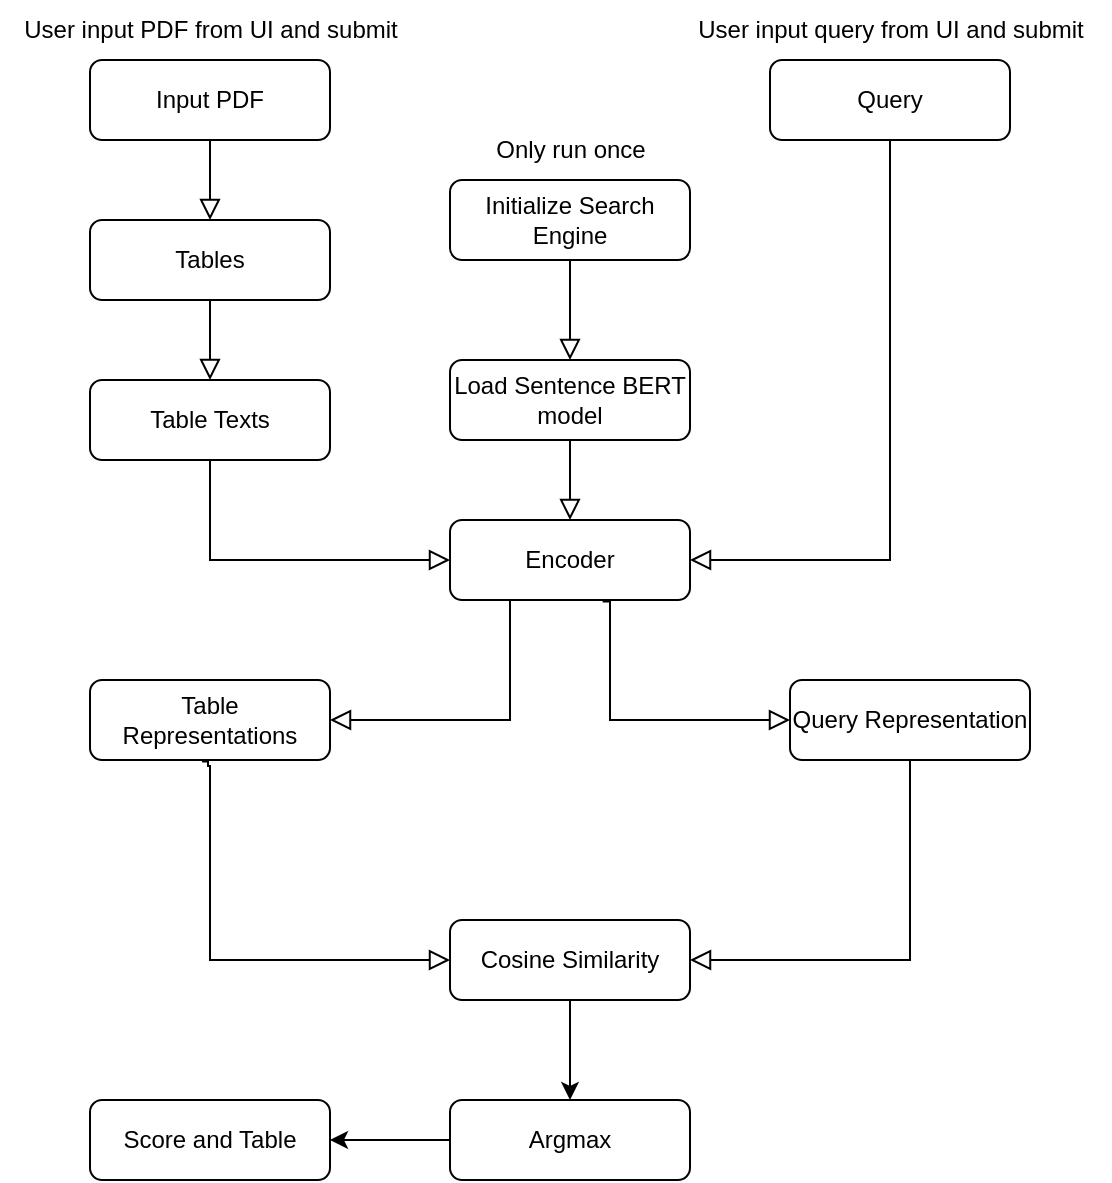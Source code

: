 <mxfile version="22.1.5" type="device">
  <diagram id="C5RBs43oDa-KdzZeNtuy" name="Page-1">
    <mxGraphModel dx="475" dy="270" grid="1" gridSize="10" guides="1" tooltips="1" connect="1" arrows="1" fold="1" page="1" pageScale="1" pageWidth="827" pageHeight="1169" math="0" shadow="0">
      <root>
        <mxCell id="WIyWlLk6GJQsqaUBKTNV-0" />
        <mxCell id="WIyWlLk6GJQsqaUBKTNV-1" parent="WIyWlLk6GJQsqaUBKTNV-0" />
        <mxCell id="WIyWlLk6GJQsqaUBKTNV-8" value="" style="rounded=0;html=1;jettySize=auto;orthogonalLoop=1;fontSize=11;endArrow=block;endFill=0;endSize=8;strokeWidth=1;shadow=0;labelBackgroundColor=none;edgeStyle=orthogonalEdgeStyle;entryX=0.5;entryY=0;entryDx=0;entryDy=0;exitX=0.5;exitY=1;exitDx=0;exitDy=0;" parent="WIyWlLk6GJQsqaUBKTNV-1" source="nzyWqqHMhiUKRiNMD0QW-1" target="nzyWqqHMhiUKRiNMD0QW-0" edge="1">
          <mxGeometry x="0.333" y="20" relative="1" as="geometry">
            <mxPoint as="offset" />
            <mxPoint x="280" y="100" as="sourcePoint" />
            <mxPoint x="290" y="400" as="targetPoint" />
            <Array as="points">
              <mxPoint x="200" y="280" />
              <mxPoint x="200" y="280" />
            </Array>
          </mxGeometry>
        </mxCell>
        <mxCell id="WIyWlLk6GJQsqaUBKTNV-11" value="Initialize Search Engine" style="rounded=1;whiteSpace=wrap;html=1;fontSize=12;glass=0;strokeWidth=1;shadow=0;" parent="WIyWlLk6GJQsqaUBKTNV-1" vertex="1">
          <mxGeometry x="320" y="260" width="120" height="40" as="geometry" />
        </mxCell>
        <mxCell id="nzyWqqHMhiUKRiNMD0QW-0" value="Tables" style="rounded=1;whiteSpace=wrap;html=1;fontSize=12;glass=0;strokeWidth=1;shadow=0;" vertex="1" parent="WIyWlLk6GJQsqaUBKTNV-1">
          <mxGeometry x="140" y="280" width="120" height="40" as="geometry" />
        </mxCell>
        <mxCell id="nzyWqqHMhiUKRiNMD0QW-1" value="Input PDF" style="rounded=1;whiteSpace=wrap;html=1;fontSize=12;glass=0;strokeWidth=1;shadow=0;" vertex="1" parent="WIyWlLk6GJQsqaUBKTNV-1">
          <mxGeometry x="140" y="200" width="120" height="40" as="geometry" />
        </mxCell>
        <mxCell id="nzyWqqHMhiUKRiNMD0QW-2" value="Table Texts" style="rounded=1;whiteSpace=wrap;html=1;fontSize=12;glass=0;strokeWidth=1;shadow=0;" vertex="1" parent="WIyWlLk6GJQsqaUBKTNV-1">
          <mxGeometry x="140" y="360" width="120" height="40" as="geometry" />
        </mxCell>
        <mxCell id="nzyWqqHMhiUKRiNMD0QW-3" value="" style="rounded=0;html=1;jettySize=auto;orthogonalLoop=1;fontSize=11;endArrow=block;endFill=0;endSize=8;strokeWidth=1;shadow=0;labelBackgroundColor=none;edgeStyle=orthogonalEdgeStyle;entryX=0.5;entryY=0;entryDx=0;entryDy=0;exitX=0.5;exitY=1;exitDx=0;exitDy=0;" edge="1" parent="WIyWlLk6GJQsqaUBKTNV-1" source="nzyWqqHMhiUKRiNMD0QW-0" target="nzyWqqHMhiUKRiNMD0QW-2">
          <mxGeometry x="0.333" y="20" relative="1" as="geometry">
            <mxPoint as="offset" />
            <mxPoint x="210" y="250" as="sourcePoint" />
            <mxPoint x="210" y="290" as="targetPoint" />
            <Array as="points">
              <mxPoint x="200" y="340" />
              <mxPoint x="200" y="340" />
            </Array>
          </mxGeometry>
        </mxCell>
        <mxCell id="nzyWqqHMhiUKRiNMD0QW-4" value="Table Representations" style="rounded=1;whiteSpace=wrap;html=1;fontSize=12;glass=0;strokeWidth=1;shadow=0;" vertex="1" parent="WIyWlLk6GJQsqaUBKTNV-1">
          <mxGeometry x="140" y="510" width="120" height="40" as="geometry" />
        </mxCell>
        <mxCell id="nzyWqqHMhiUKRiNMD0QW-5" value="Query" style="rounded=1;whiteSpace=wrap;html=1;fontSize=12;glass=0;strokeWidth=1;shadow=0;" vertex="1" parent="WIyWlLk6GJQsqaUBKTNV-1">
          <mxGeometry x="480" y="200" width="120" height="40" as="geometry" />
        </mxCell>
        <mxCell id="nzyWqqHMhiUKRiNMD0QW-6" value="Query Representation" style="rounded=1;whiteSpace=wrap;html=1;fontSize=12;glass=0;strokeWidth=1;shadow=0;" vertex="1" parent="WIyWlLk6GJQsqaUBKTNV-1">
          <mxGeometry x="490" y="510" width="120" height="40" as="geometry" />
        </mxCell>
        <mxCell id="nzyWqqHMhiUKRiNMD0QW-25" value="" style="edgeStyle=orthogonalEdgeStyle;rounded=0;orthogonalLoop=1;jettySize=auto;html=1;" edge="1" parent="WIyWlLk6GJQsqaUBKTNV-1" source="nzyWqqHMhiUKRiNMD0QW-7" target="nzyWqqHMhiUKRiNMD0QW-11">
          <mxGeometry relative="1" as="geometry" />
        </mxCell>
        <mxCell id="nzyWqqHMhiUKRiNMD0QW-7" value="Cosine Similarity" style="rounded=1;whiteSpace=wrap;html=1;fontSize=12;glass=0;strokeWidth=1;shadow=0;" vertex="1" parent="WIyWlLk6GJQsqaUBKTNV-1">
          <mxGeometry x="320" y="630" width="120" height="40" as="geometry" />
        </mxCell>
        <mxCell id="nzyWqqHMhiUKRiNMD0QW-8" value="Score and Table" style="rounded=1;whiteSpace=wrap;html=1;fontSize=12;glass=0;strokeWidth=1;shadow=0;" vertex="1" parent="WIyWlLk6GJQsqaUBKTNV-1">
          <mxGeometry x="140" y="720" width="120" height="40" as="geometry" />
        </mxCell>
        <mxCell id="nzyWqqHMhiUKRiNMD0QW-26" value="" style="edgeStyle=orthogonalEdgeStyle;rounded=0;orthogonalLoop=1;jettySize=auto;html=1;" edge="1" parent="WIyWlLk6GJQsqaUBKTNV-1" source="nzyWqqHMhiUKRiNMD0QW-11" target="nzyWqqHMhiUKRiNMD0QW-8">
          <mxGeometry relative="1" as="geometry" />
        </mxCell>
        <mxCell id="nzyWqqHMhiUKRiNMD0QW-11" value="Argmax" style="rounded=1;whiteSpace=wrap;html=1;fontSize=12;glass=0;strokeWidth=1;shadow=0;" vertex="1" parent="WIyWlLk6GJQsqaUBKTNV-1">
          <mxGeometry x="320" y="720" width="120" height="40" as="geometry" />
        </mxCell>
        <mxCell id="nzyWqqHMhiUKRiNMD0QW-12" value="Encoder" style="rounded=1;whiteSpace=wrap;html=1;fontSize=12;glass=0;strokeWidth=1;shadow=0;" vertex="1" parent="WIyWlLk6GJQsqaUBKTNV-1">
          <mxGeometry x="320" y="430" width="120" height="40" as="geometry" />
        </mxCell>
        <mxCell id="nzyWqqHMhiUKRiNMD0QW-13" value="Load Sentence BERT model" style="rounded=1;whiteSpace=wrap;html=1;fontSize=12;glass=0;strokeWidth=1;shadow=0;" vertex="1" parent="WIyWlLk6GJQsqaUBKTNV-1">
          <mxGeometry x="320" y="350" width="120" height="40" as="geometry" />
        </mxCell>
        <mxCell id="nzyWqqHMhiUKRiNMD0QW-14" value="" style="rounded=0;html=1;jettySize=auto;orthogonalLoop=1;fontSize=11;endArrow=block;endFill=0;endSize=8;strokeWidth=1;shadow=0;labelBackgroundColor=none;edgeStyle=orthogonalEdgeStyle;entryX=0.5;entryY=0;entryDx=0;entryDy=0;exitX=0.5;exitY=1;exitDx=0;exitDy=0;" edge="1" parent="WIyWlLk6GJQsqaUBKTNV-1" source="WIyWlLk6GJQsqaUBKTNV-11" target="nzyWqqHMhiUKRiNMD0QW-13">
          <mxGeometry x="0.333" y="20" relative="1" as="geometry">
            <mxPoint as="offset" />
            <mxPoint x="210" y="250" as="sourcePoint" />
            <mxPoint x="210" y="290" as="targetPoint" />
            <Array as="points">
              <mxPoint x="380" y="330" />
              <mxPoint x="380" y="330" />
            </Array>
          </mxGeometry>
        </mxCell>
        <mxCell id="nzyWqqHMhiUKRiNMD0QW-17" value="" style="rounded=0;html=1;jettySize=auto;orthogonalLoop=1;fontSize=11;endArrow=block;endFill=0;endSize=8;strokeWidth=1;shadow=0;labelBackgroundColor=none;edgeStyle=orthogonalEdgeStyle;entryX=0.5;entryY=0;entryDx=0;entryDy=0;exitX=0.5;exitY=1;exitDx=0;exitDy=0;" edge="1" parent="WIyWlLk6GJQsqaUBKTNV-1" source="nzyWqqHMhiUKRiNMD0QW-13" target="nzyWqqHMhiUKRiNMD0QW-12">
          <mxGeometry x="0.333" y="20" relative="1" as="geometry">
            <mxPoint as="offset" />
            <mxPoint x="390" y="310" as="sourcePoint" />
            <mxPoint x="390" y="360" as="targetPoint" />
            <Array as="points">
              <mxPoint x="380" y="410" />
              <mxPoint x="380" y="410" />
            </Array>
          </mxGeometry>
        </mxCell>
        <mxCell id="nzyWqqHMhiUKRiNMD0QW-18" value="" style="rounded=0;html=1;jettySize=auto;orthogonalLoop=1;fontSize=11;endArrow=block;endFill=0;endSize=8;strokeWidth=1;shadow=0;labelBackgroundColor=none;edgeStyle=orthogonalEdgeStyle;entryX=0;entryY=0.5;entryDx=0;entryDy=0;exitX=0.5;exitY=1;exitDx=0;exitDy=0;" edge="1" parent="WIyWlLk6GJQsqaUBKTNV-1" source="nzyWqqHMhiUKRiNMD0QW-2" target="nzyWqqHMhiUKRiNMD0QW-12">
          <mxGeometry x="0.333" y="20" relative="1" as="geometry">
            <mxPoint as="offset" />
            <mxPoint x="210" y="330" as="sourcePoint" />
            <mxPoint x="210" y="370" as="targetPoint" />
            <Array as="points">
              <mxPoint x="200" y="450" />
            </Array>
          </mxGeometry>
        </mxCell>
        <mxCell id="nzyWqqHMhiUKRiNMD0QW-19" value="" style="rounded=0;html=1;jettySize=auto;orthogonalLoop=1;fontSize=11;endArrow=block;endFill=0;endSize=8;strokeWidth=1;shadow=0;labelBackgroundColor=none;edgeStyle=orthogonalEdgeStyle;entryX=1;entryY=0.5;entryDx=0;entryDy=0;exitX=0.5;exitY=1;exitDx=0;exitDy=0;" edge="1" parent="WIyWlLk6GJQsqaUBKTNV-1" source="nzyWqqHMhiUKRiNMD0QW-5" target="nzyWqqHMhiUKRiNMD0QW-12">
          <mxGeometry x="0.333" y="20" relative="1" as="geometry">
            <mxPoint as="offset" />
            <mxPoint x="210" y="410" as="sourcePoint" />
            <mxPoint x="330" y="460" as="targetPoint" />
            <Array as="points">
              <mxPoint x="540" y="450" />
            </Array>
          </mxGeometry>
        </mxCell>
        <mxCell id="nzyWqqHMhiUKRiNMD0QW-20" value="" style="rounded=0;html=1;jettySize=auto;orthogonalLoop=1;fontSize=11;endArrow=block;endFill=0;endSize=8;strokeWidth=1;shadow=0;labelBackgroundColor=none;edgeStyle=orthogonalEdgeStyle;entryX=1;entryY=0.5;entryDx=0;entryDy=0;exitX=0.25;exitY=1;exitDx=0;exitDy=0;" edge="1" parent="WIyWlLk6GJQsqaUBKTNV-1" source="nzyWqqHMhiUKRiNMD0QW-12" target="nzyWqqHMhiUKRiNMD0QW-4">
          <mxGeometry x="0.333" y="20" relative="1" as="geometry">
            <mxPoint as="offset" />
            <mxPoint x="210" y="410" as="sourcePoint" />
            <mxPoint x="330" y="460" as="targetPoint" />
            <Array as="points">
              <mxPoint x="350" y="530" />
            </Array>
          </mxGeometry>
        </mxCell>
        <mxCell id="nzyWqqHMhiUKRiNMD0QW-21" value="" style="rounded=0;html=1;jettySize=auto;orthogonalLoop=1;fontSize=11;endArrow=block;endFill=0;endSize=8;strokeWidth=1;shadow=0;labelBackgroundColor=none;edgeStyle=orthogonalEdgeStyle;entryX=0;entryY=0.5;entryDx=0;entryDy=0;exitX=0.636;exitY=1.02;exitDx=0;exitDy=0;exitPerimeter=0;" edge="1" parent="WIyWlLk6GJQsqaUBKTNV-1" source="nzyWqqHMhiUKRiNMD0QW-12" target="nzyWqqHMhiUKRiNMD0QW-6">
          <mxGeometry x="0.333" y="20" relative="1" as="geometry">
            <mxPoint as="offset" />
            <mxPoint x="360" y="480" as="sourcePoint" />
            <mxPoint x="270" y="540" as="targetPoint" />
            <Array as="points">
              <mxPoint x="400" y="471" />
              <mxPoint x="400" y="530" />
            </Array>
          </mxGeometry>
        </mxCell>
        <mxCell id="nzyWqqHMhiUKRiNMD0QW-22" value="" style="rounded=0;html=1;jettySize=auto;orthogonalLoop=1;fontSize=11;endArrow=block;endFill=0;endSize=8;strokeWidth=1;shadow=0;labelBackgroundColor=none;edgeStyle=orthogonalEdgeStyle;entryX=1;entryY=0.5;entryDx=0;entryDy=0;exitX=0.5;exitY=1;exitDx=0;exitDy=0;" edge="1" parent="WIyWlLk6GJQsqaUBKTNV-1" source="nzyWqqHMhiUKRiNMD0QW-6" target="nzyWqqHMhiUKRiNMD0QW-7">
          <mxGeometry x="0.333" y="20" relative="1" as="geometry">
            <mxPoint as="offset" />
            <mxPoint x="560" y="580" as="sourcePoint" />
            <mxPoint x="470" y="640" as="targetPoint" />
            <Array as="points">
              <mxPoint x="550" y="650" />
            </Array>
          </mxGeometry>
        </mxCell>
        <mxCell id="nzyWqqHMhiUKRiNMD0QW-23" value="" style="rounded=0;html=1;jettySize=auto;orthogonalLoop=1;fontSize=11;endArrow=block;endFill=0;endSize=8;strokeWidth=1;shadow=0;labelBackgroundColor=none;edgeStyle=orthogonalEdgeStyle;entryX=0;entryY=0.5;entryDx=0;entryDy=0;exitX=0.467;exitY=1.018;exitDx=0;exitDy=0;exitPerimeter=0;" edge="1" parent="WIyWlLk6GJQsqaUBKTNV-1" source="nzyWqqHMhiUKRiNMD0QW-4" target="nzyWqqHMhiUKRiNMD0QW-7">
          <mxGeometry x="0.333" y="20" relative="1" as="geometry">
            <mxPoint as="offset" />
            <mxPoint x="560" y="560" as="sourcePoint" />
            <mxPoint x="450" y="660" as="targetPoint" />
            <Array as="points">
              <mxPoint x="199" y="551" />
              <mxPoint x="199" y="553" />
              <mxPoint x="200" y="553" />
              <mxPoint x="200" y="650" />
            </Array>
          </mxGeometry>
        </mxCell>
        <mxCell id="nzyWqqHMhiUKRiNMD0QW-27" value="Only run once" style="text;html=1;align=center;verticalAlign=middle;resizable=0;points=[];autosize=1;strokeColor=none;fillColor=none;" vertex="1" parent="WIyWlLk6GJQsqaUBKTNV-1">
          <mxGeometry x="330" y="230" width="100" height="30" as="geometry" />
        </mxCell>
        <mxCell id="nzyWqqHMhiUKRiNMD0QW-28" value="User input PDF from UI and submit" style="text;html=1;align=center;verticalAlign=middle;resizable=0;points=[];autosize=1;strokeColor=none;fillColor=none;" vertex="1" parent="WIyWlLk6GJQsqaUBKTNV-1">
          <mxGeometry x="95" y="170" width="210" height="30" as="geometry" />
        </mxCell>
        <mxCell id="nzyWqqHMhiUKRiNMD0QW-29" value="User input query from UI and submit" style="text;html=1;align=center;verticalAlign=middle;resizable=0;points=[];autosize=1;strokeColor=none;fillColor=none;" vertex="1" parent="WIyWlLk6GJQsqaUBKTNV-1">
          <mxGeometry x="430" y="170" width="220" height="30" as="geometry" />
        </mxCell>
      </root>
    </mxGraphModel>
  </diagram>
</mxfile>
